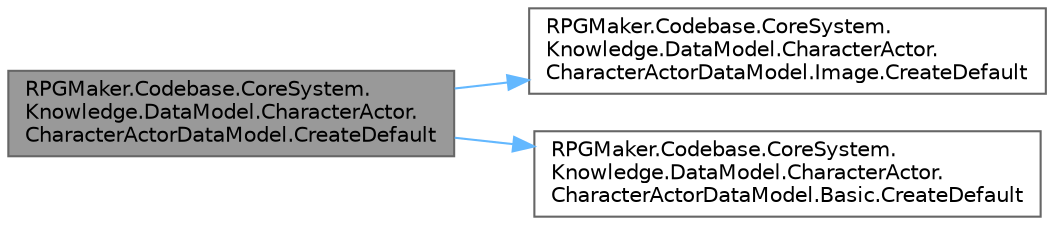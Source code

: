 digraph "RPGMaker.Codebase.CoreSystem.Knowledge.DataModel.CharacterActor.CharacterActorDataModel.CreateDefault"
{
 // LATEX_PDF_SIZE
  bgcolor="transparent";
  edge [fontname=Helvetica,fontsize=10,labelfontname=Helvetica,labelfontsize=10];
  node [fontname=Helvetica,fontsize=10,shape=box,height=0.2,width=0.4];
  rankdir="LR";
  Node1 [id="Node000001",label="RPGMaker.Codebase.CoreSystem.\lKnowledge.DataModel.CharacterActor.\lCharacterActorDataModel.CreateDefault",height=0.2,width=0.4,color="gray40", fillcolor="grey60", style="filled", fontcolor="black",tooltip="😁 既定値作成"];
  Node1 -> Node2 [id="edge1_Node000001_Node000002",color="steelblue1",style="solid",tooltip=" "];
  Node2 [id="Node000002",label="RPGMaker.Codebase.CoreSystem.\lKnowledge.DataModel.CharacterActor.\lCharacterActorDataModel.Image.CreateDefault",height=0.2,width=0.4,color="grey40", fillcolor="white", style="filled",URL="$da/d45/class_r_p_g_maker_1_1_codebase_1_1_core_system_1_1_knowledge_1_1_data_model_1_1_character_actor_95de0913f745f6730abd1d5e9914a86a.html#a05c137e1491b720e443345eefac7299f",tooltip="😁 既定値作成"];
  Node1 -> Node3 [id="edge2_Node000001_Node000003",color="steelblue1",style="solid",tooltip=" "];
  Node3 [id="Node000003",label="RPGMaker.Codebase.CoreSystem.\lKnowledge.DataModel.CharacterActor.\lCharacterActorDataModel.Basic.CreateDefault",height=0.2,width=0.4,color="grey40", fillcolor="white", style="filled",URL="$dd/d44/class_r_p_g_maker_1_1_codebase_1_1_core_system_1_1_knowledge_1_1_data_model_1_1_character_actor_3e46d207915a76ceb4683ba48de9a612.html#a2f4a36353d4b7ef0802c19ef74448840",tooltip="既定値作成"];
}
